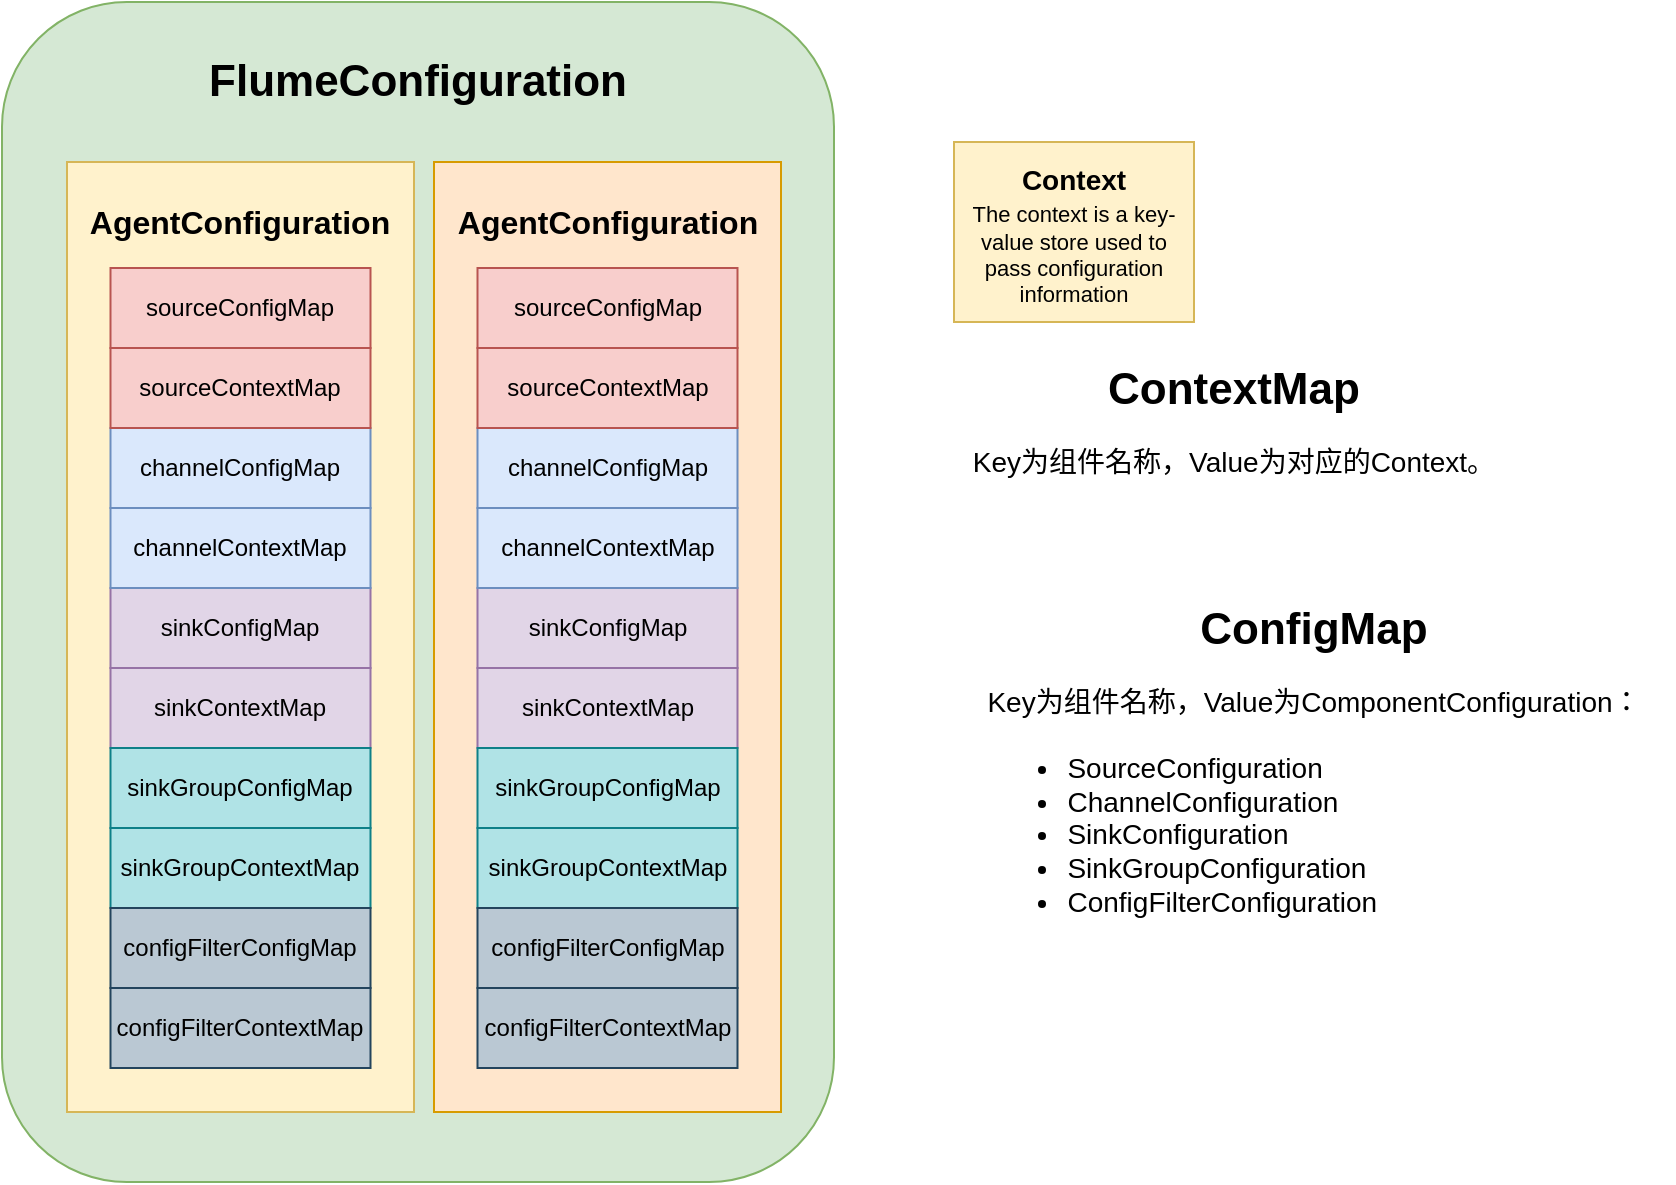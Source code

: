 <mxfile version="13.10.0" type="embed">
    <diagram id="DHlDgQE9x4q80Liv08kX" name="Page-1">
        <mxGraphModel dx="804" dy="446" grid="1" gridSize="10" guides="1" tooltips="1" connect="1" arrows="1" fold="1" page="1" pageScale="1" pageWidth="827" pageHeight="1169" math="0" shadow="0">
            <root>
                <mxCell id="0"/>
                <mxCell id="1" parent="0"/>
                <mxCell id="2" value="" style="rounded=1;whiteSpace=wrap;html=1;fillColor=#d5e8d4;strokeColor=#82b366;" vertex="1" parent="1">
                    <mxGeometry x="124" y="160" width="416" height="590" as="geometry"/>
                </mxCell>
                <mxCell id="5" value="FlumeConfiguration" style="text;html=1;strokeColor=none;fillColor=none;align=center;verticalAlign=middle;whiteSpace=wrap;rounded=0;fontStyle=1;fontSize=22;" vertex="1" parent="1">
                    <mxGeometry x="272" y="190" width="120" height="20" as="geometry"/>
                </mxCell>
                <mxCell id="12" value="&lt;b&gt;&lt;font style=&quot;font-size: 14px ; line-height: 160%&quot;&gt;Context&lt;/font&gt;&lt;/b&gt;&lt;br&gt;The context is a key-value store used to pass configuration information" style="rounded=0;whiteSpace=wrap;html=1;fontSize=11;fillColor=#fff2cc;strokeColor=#d6b656;align=center;" vertex="1" parent="1">
                    <mxGeometry x="600" y="230" width="120" height="90" as="geometry"/>
                </mxCell>
                <mxCell id="43" value="" style="group" vertex="1" connectable="0" parent="1">
                    <mxGeometry x="156.5" y="240" width="173.5" height="475" as="geometry"/>
                </mxCell>
                <mxCell id="3" value="" style="rounded=0;whiteSpace=wrap;html=1;fontStyle=1;fillColor=#fff2cc;strokeColor=#d6b656;" vertex="1" parent="43">
                    <mxGeometry width="173.5" height="475" as="geometry"/>
                </mxCell>
                <mxCell id="7" value="sourceConfigMap" style="rounded=0;whiteSpace=wrap;html=1;fontSize=12;fillColor=#f8cecc;strokeColor=#b85450;" vertex="1" parent="43">
                    <mxGeometry x="21.75" y="53" width="130" height="40" as="geometry"/>
                </mxCell>
                <mxCell id="9" value="channelConfigMap" style="rounded=0;whiteSpace=wrap;html=1;fontSize=12;fillColor=#dae8fc;strokeColor=#6c8ebf;" vertex="1" parent="43">
                    <mxGeometry x="21.75" y="133" width="130" height="40" as="geometry"/>
                </mxCell>
                <mxCell id="11" value="&lt;span style=&quot;color: rgb(0 , 0 , 0) ; font-family: &amp;#34;helvetica&amp;#34; ; font-size: 12px ; font-style: normal ; font-weight: 400 ; letter-spacing: normal ; text-align: center ; text-indent: 0px ; text-transform: none ; word-spacing: 0px ; display: inline ; float: none&quot;&gt;sinkConfigMap&lt;/span&gt;" style="rounded=0;whiteSpace=wrap;html=1;fontSize=12;fillColor=#e1d5e7;strokeColor=#9673a6;" vertex="1" parent="43">
                    <mxGeometry x="21.75" y="213" width="130" height="40" as="geometry"/>
                </mxCell>
                <mxCell id="13" value="AgentConfiguration" style="text;html=1;strokeColor=none;fillColor=none;align=center;verticalAlign=middle;whiteSpace=wrap;rounded=0;fontStyle=1;fontSize=16;" vertex="1" parent="43">
                    <mxGeometry x="26.75" y="20" width="120" height="20" as="geometry"/>
                </mxCell>
                <mxCell id="8" value="sourceContextMap" style="rounded=0;whiteSpace=wrap;html=1;fontSize=12;fillColor=#f8cecc;strokeColor=#b85450;" vertex="1" parent="43">
                    <mxGeometry x="21.75" y="93" width="130" height="40" as="geometry"/>
                </mxCell>
                <mxCell id="10" value="channelContextMap" style="rounded=0;whiteSpace=wrap;html=1;fontSize=12;fillColor=#dae8fc;strokeColor=#6c8ebf;" vertex="1" parent="43">
                    <mxGeometry x="21.75" y="173" width="130" height="40" as="geometry"/>
                </mxCell>
                <mxCell id="23" value="&lt;span style=&quot;color: rgb(0 , 0 , 0) ; font-family: &amp;#34;helvetica&amp;#34; ; font-size: 12px ; font-style: normal ; font-weight: 400 ; letter-spacing: normal ; text-align: center ; text-indent: 0px ; text-transform: none ; word-spacing: 0px ; display: inline ; float: none&quot;&gt;sinkContextMap&lt;/span&gt;" style="rounded=0;whiteSpace=wrap;html=1;fontSize=12;fillColor=#e1d5e7;strokeColor=#9673a6;" vertex="1" parent="43">
                    <mxGeometry x="21.75" y="253" width="130" height="40" as="geometry"/>
                </mxCell>
                <mxCell id="24" value="sinkGroupContextMap" style="rounded=0;whiteSpace=wrap;html=1;fontSize=12;fillColor=#b0e3e6;strokeColor=#0e8088;" vertex="1" parent="43">
                    <mxGeometry x="21.75" y="333" width="130" height="40" as="geometry"/>
                </mxCell>
                <mxCell id="25" value="configFilterContextMap" style="rounded=0;whiteSpace=wrap;html=1;fontSize=12;fillColor=#bac8d3;strokeColor=#23445d;" vertex="1" parent="43">
                    <mxGeometry x="21.75" y="413" width="130" height="40" as="geometry"/>
                </mxCell>
                <mxCell id="26" value="sinkGroupConfigMap" style="rounded=0;whiteSpace=wrap;html=1;fontSize=12;fillColor=#b0e3e6;strokeColor=#0e8088;" vertex="1" parent="43">
                    <mxGeometry x="21.75" y="293" width="130" height="40" as="geometry"/>
                </mxCell>
                <mxCell id="27" value="&lt;span style=&quot;color: rgb(0 , 0 , 0) ; font-family: &amp;#34;helvetica&amp;#34; ; font-size: 12px ; font-style: normal ; font-weight: 400 ; letter-spacing: normal ; text-align: center ; text-indent: 0px ; text-transform: none ; word-spacing: 0px ; display: inline ; float: none&quot;&gt;configFilterConfigMap&lt;/span&gt;" style="rounded=0;whiteSpace=wrap;html=1;fontSize=12;fillColor=#bac8d3;strokeColor=#23445d;" vertex="1" parent="43">
                    <mxGeometry x="21.75" y="373" width="130" height="40" as="geometry"/>
                </mxCell>
                <mxCell id="44" value="" style="group" vertex="1" connectable="0" parent="1">
                    <mxGeometry x="340" y="240" width="173.5" height="475" as="geometry"/>
                </mxCell>
                <mxCell id="45" value="" style="rounded=0;whiteSpace=wrap;html=1;fontStyle=1;fillColor=#ffe6cc;strokeColor=#d79b00;" vertex="1" parent="44">
                    <mxGeometry width="173.5" height="475" as="geometry"/>
                </mxCell>
                <mxCell id="46" value="sourceConfigMap" style="rounded=0;whiteSpace=wrap;html=1;fontSize=12;fillColor=#f8cecc;strokeColor=#b85450;" vertex="1" parent="44">
                    <mxGeometry x="21.75" y="53" width="130" height="40" as="geometry"/>
                </mxCell>
                <mxCell id="47" value="channelConfigMap" style="rounded=0;whiteSpace=wrap;html=1;fontSize=12;fillColor=#dae8fc;strokeColor=#6c8ebf;" vertex="1" parent="44">
                    <mxGeometry x="21.75" y="133" width="130" height="40" as="geometry"/>
                </mxCell>
                <mxCell id="48" value="&lt;span style=&quot;color: rgb(0 , 0 , 0) ; font-family: &amp;#34;helvetica&amp;#34; ; font-size: 12px ; font-style: normal ; font-weight: 400 ; letter-spacing: normal ; text-align: center ; text-indent: 0px ; text-transform: none ; word-spacing: 0px ; display: inline ; float: none&quot;&gt;sinkConfigMap&lt;/span&gt;" style="rounded=0;whiteSpace=wrap;html=1;fontSize=12;fillColor=#e1d5e7;strokeColor=#9673a6;" vertex="1" parent="44">
                    <mxGeometry x="21.75" y="213" width="130" height="40" as="geometry"/>
                </mxCell>
                <mxCell id="49" value="AgentConfiguration" style="text;html=1;strokeColor=none;fillColor=none;align=center;verticalAlign=middle;whiteSpace=wrap;rounded=0;fontStyle=1;fontSize=16;" vertex="1" parent="44">
                    <mxGeometry x="26.75" y="20" width="120" height="20" as="geometry"/>
                </mxCell>
                <mxCell id="50" value="sourceContextMap" style="rounded=0;whiteSpace=wrap;html=1;fontSize=12;fillColor=#f8cecc;strokeColor=#b85450;" vertex="1" parent="44">
                    <mxGeometry x="21.75" y="93" width="130" height="40" as="geometry"/>
                </mxCell>
                <mxCell id="51" value="channelContextMap" style="rounded=0;whiteSpace=wrap;html=1;fontSize=12;fillColor=#dae8fc;strokeColor=#6c8ebf;" vertex="1" parent="44">
                    <mxGeometry x="21.75" y="173" width="130" height="40" as="geometry"/>
                </mxCell>
                <mxCell id="52" value="&lt;span style=&quot;color: rgb(0 , 0 , 0) ; font-family: &amp;#34;helvetica&amp;#34; ; font-size: 12px ; font-style: normal ; font-weight: 400 ; letter-spacing: normal ; text-align: center ; text-indent: 0px ; text-transform: none ; word-spacing: 0px ; display: inline ; float: none&quot;&gt;sinkContextMap&lt;/span&gt;" style="rounded=0;whiteSpace=wrap;html=1;fontSize=12;fillColor=#e1d5e7;strokeColor=#9673a6;" vertex="1" parent="44">
                    <mxGeometry x="21.75" y="253" width="130" height="40" as="geometry"/>
                </mxCell>
                <mxCell id="53" value="sinkGroupContextMap" style="rounded=0;whiteSpace=wrap;html=1;fontSize=12;fillColor=#b0e3e6;strokeColor=#0e8088;" vertex="1" parent="44">
                    <mxGeometry x="21.75" y="333" width="130" height="40" as="geometry"/>
                </mxCell>
                <mxCell id="54" value="configFilterContextMap" style="rounded=0;whiteSpace=wrap;html=1;fontSize=12;fillColor=#bac8d3;strokeColor=#23445d;" vertex="1" parent="44">
                    <mxGeometry x="21.75" y="413" width="130" height="40" as="geometry"/>
                </mxCell>
                <mxCell id="55" value="sinkGroupConfigMap" style="rounded=0;whiteSpace=wrap;html=1;fontSize=12;fillColor=#b0e3e6;strokeColor=#0e8088;" vertex="1" parent="44">
                    <mxGeometry x="21.75" y="293" width="130" height="40" as="geometry"/>
                </mxCell>
                <mxCell id="56" value="&lt;span style=&quot;color: rgb(0 , 0 , 0) ; font-family: &amp;#34;helvetica&amp;#34; ; font-size: 12px ; font-style: normal ; font-weight: 400 ; letter-spacing: normal ; text-align: center ; text-indent: 0px ; text-transform: none ; word-spacing: 0px ; display: inline ; float: none&quot;&gt;configFilterConfigMap&lt;/span&gt;" style="rounded=0;whiteSpace=wrap;html=1;fontSize=12;fillColor=#bac8d3;strokeColor=#23445d;" vertex="1" parent="44">
                    <mxGeometry x="21.75" y="373" width="130" height="40" as="geometry"/>
                </mxCell>
                <mxCell id="60" value="&lt;h1 style=&quot;font-size: 17px&quot;&gt;&lt;font style=&quot;font-size: 22px&quot;&gt;ConfigMap&lt;/font&gt;&lt;/h1&gt;&lt;div style=&quot;text-align: left&quot;&gt;&lt;font style=&quot;font-size: 14px&quot;&gt;Key为组件名称，Value为ComponentConfiguration：&lt;/font&gt;&lt;/div&gt;&lt;div style=&quot;text-align: left ; font-size: 14px&quot;&gt;&lt;ul&gt;&lt;li&gt;&lt;font style=&quot;font-size: 14px&quot;&gt;SourceConfiguration&lt;/font&gt;&lt;/li&gt;&lt;li&gt;&lt;font style=&quot;font-size: 14px&quot;&gt;ChannelConfiguration&lt;/font&gt;&lt;/li&gt;&lt;li&gt;&lt;font style=&quot;font-size: 14px&quot;&gt;SinkConfiguration&lt;/font&gt;&lt;/li&gt;&lt;li&gt;&lt;font style=&quot;font-size: 14px&quot;&gt;SinkGroupConfiguration&lt;/font&gt;&lt;/li&gt;&lt;li&gt;&lt;font style=&quot;font-size: 14px&quot;&gt;ConfigFilterConfiguration&lt;/font&gt;&lt;/li&gt;&lt;/ul&gt;&lt;/div&gt;&lt;div style=&quot;text-align: left&quot;&gt;&lt;br&gt;&lt;/div&gt;" style="text;html=1;strokeColor=none;fillColor=none;spacing=5;spacingTop=-20;whiteSpace=wrap;overflow=hidden;rounded=0;fontSize=18;align=center;" vertex="1" parent="1">
                    <mxGeometry x="600" y="460" width="360" height="210" as="geometry"/>
                </mxCell>
                <mxCell id="61" value="&lt;h1 style=&quot;font-size: 17px&quot;&gt;&lt;font style=&quot;font-size: 22px&quot;&gt;ContextMap&lt;/font&gt;&lt;/h1&gt;&lt;div style=&quot;text-align: left&quot;&gt;&lt;font style=&quot;font-size: 14px&quot;&gt;Key为组件名称，Value为对应的Context。&lt;/font&gt;&lt;/div&gt;&lt;div style=&quot;text-align: left&quot;&gt;&lt;br&gt;&lt;/div&gt;" style="text;html=1;strokeColor=none;fillColor=none;spacing=5;spacingTop=-20;whiteSpace=wrap;overflow=hidden;rounded=0;fontSize=18;align=center;" vertex="1" parent="1">
                    <mxGeometry x="580" y="340" width="320" height="87" as="geometry"/>
                </mxCell>
            </root>
        </mxGraphModel>
    </diagram>
</mxfile>